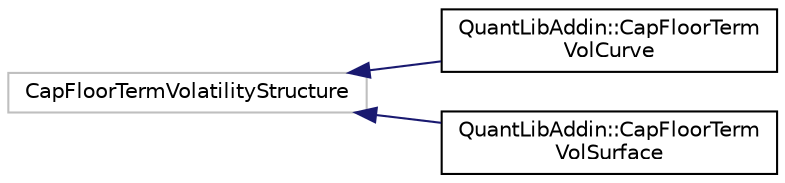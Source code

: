 digraph "Graphical Class Hierarchy"
{
  edge [fontname="Helvetica",fontsize="10",labelfontname="Helvetica",labelfontsize="10"];
  node [fontname="Helvetica",fontsize="10",shape=record];
  rankdir="LR";
  Node274 [label="CapFloorTermVolatilityStructure",height=0.2,width=0.4,color="grey75", fillcolor="white", style="filled"];
  Node274 -> Node0 [dir="back",color="midnightblue",fontsize="10",style="solid",fontname="Helvetica"];
  Node0 [label="QuantLibAddin::CapFloorTerm\lVolCurve",height=0.2,width=0.4,color="black", fillcolor="white", style="filled",URL="$class_quant_lib_addin_1_1_cap_floor_term_vol_curve.html"];
  Node274 -> Node276 [dir="back",color="midnightblue",fontsize="10",style="solid",fontname="Helvetica"];
  Node276 [label="QuantLibAddin::CapFloorTerm\lVolSurface",height=0.2,width=0.4,color="black", fillcolor="white", style="filled",URL="$class_quant_lib_addin_1_1_cap_floor_term_vol_surface.html"];
}
